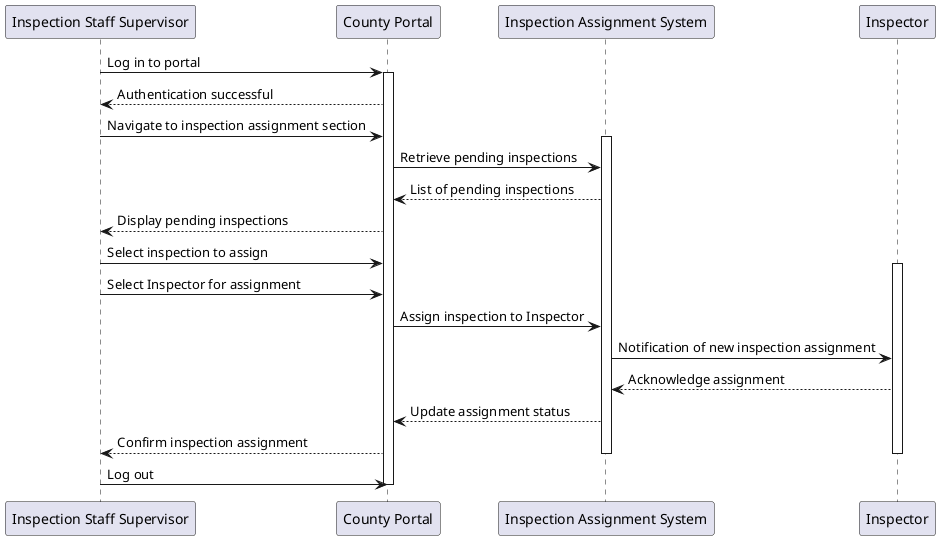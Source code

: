 @startuml
participant "Inspection Staff Supervisor" as Supervisor
participant "County Portal" as Portal
participant "Inspection Assignment System" as AssignmentSystem
participant "Inspector" as Inspector

Supervisor -> Portal : Log in to portal
activate Portal

Portal --> Supervisor : Authentication successful
Supervisor -> Portal : Navigate to inspection assignment section
activate AssignmentSystem

Portal -> AssignmentSystem : Retrieve pending inspections
AssignmentSystem --> Portal : List of pending inspections

Portal --> Supervisor : Display pending inspections
Supervisor -> Portal : Select inspection to assign
activate Inspector

Supervisor -> Portal : Select Inspector for assignment
Portal -> AssignmentSystem : Assign inspection to Inspector
AssignmentSystem -> Inspector : Notification of new inspection assignment
Inspector --> AssignmentSystem : Acknowledge assignment

AssignmentSystem --> Portal : Update assignment status
Portal --> Supervisor : Confirm inspection assignment
deactivate AssignmentSystem
deactivate Inspector

Supervisor -> Portal : Log out
deactivate Portal

@enduml